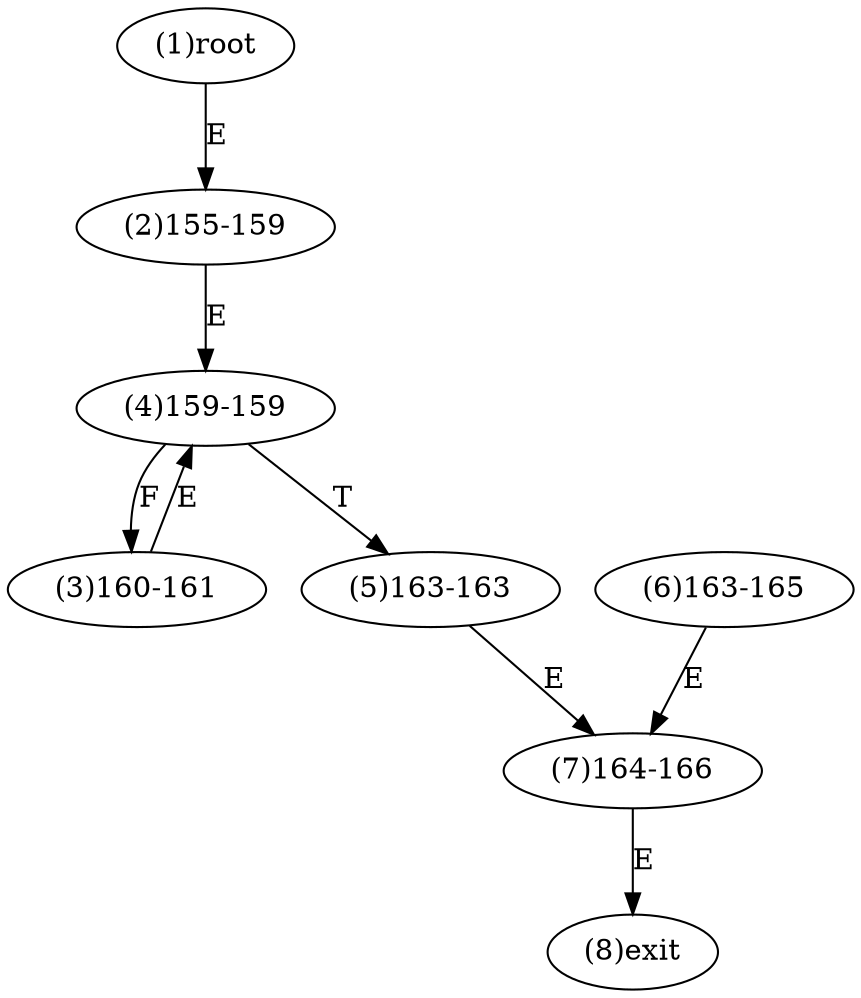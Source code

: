digraph "" { 
1[ label="(1)root"];
2[ label="(2)155-159"];
3[ label="(3)160-161"];
4[ label="(4)159-159"];
5[ label="(5)163-163"];
6[ label="(6)163-165"];
7[ label="(7)164-166"];
8[ label="(8)exit"];
1->2[ label="E"];
2->4[ label="E"];
3->4[ label="E"];
4->3[ label="F"];
4->5[ label="T"];
5->7[ label="E"];
6->7[ label="E"];
7->8[ label="E"];
}
